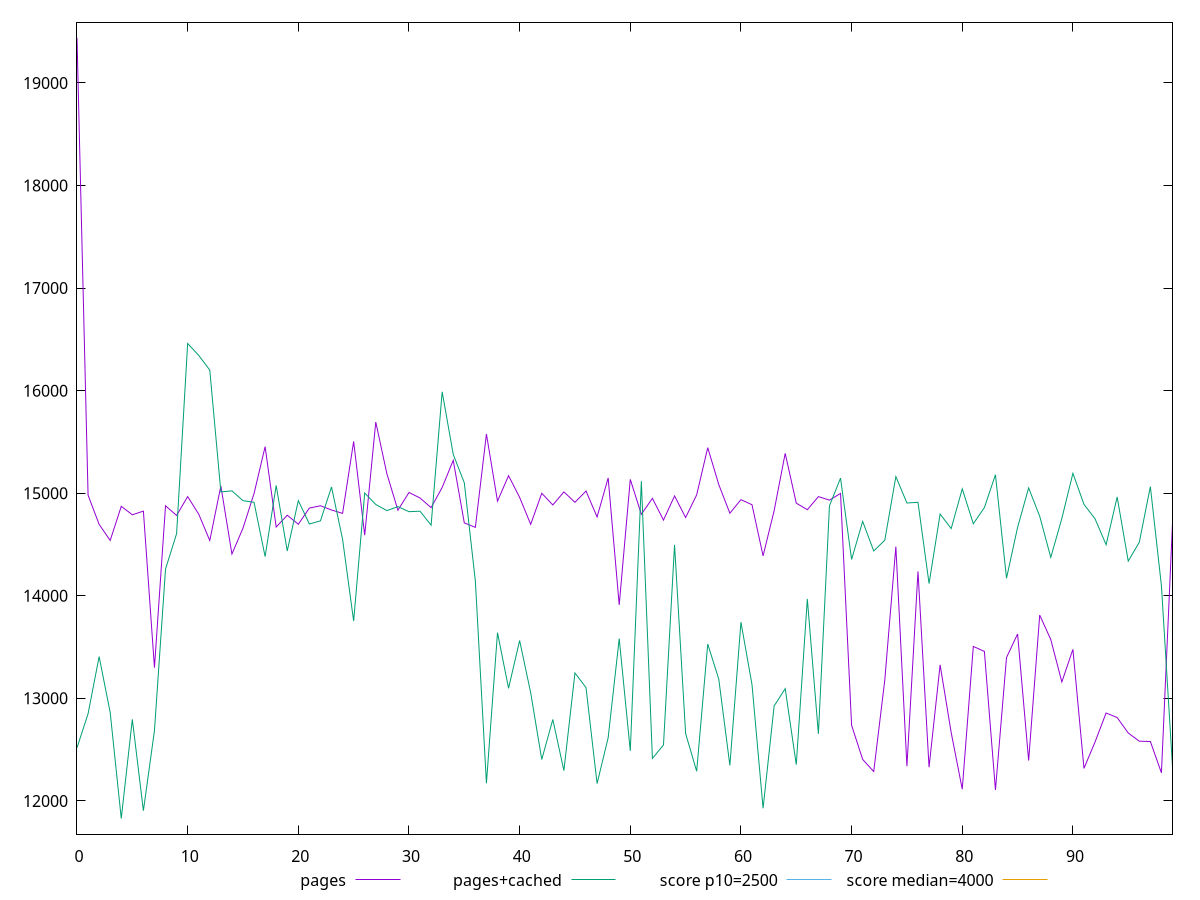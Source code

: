 reset

$pages <<EOF
0 19438.5855
1 14980.998500000002
2 14696.155499999997
3 14539.704500000003
4 14871.950499999997
5 14789.792999999998
6 14825.286999999997
7 13299.622
8 14877.333500000002
9 14783.234500000004
10 14967.074499999999
11 14795.638500000003
12 14538.8795
13 15070.363499999996
14 14407.118999999999
15 14659.239499999996
16 14997.218
17 15453.9975
18 14670.226999999999
19 14785.252999999997
20 14697.331000000002
21 14855.166999999998
22 14877.615000000002
23 14836.521999999997
24 14803.509499999998
25 15504.784500000002
26 14590.690999999999
27 15693.6015
28 15191.420500000004
29 14833.893000000004
30 15007.031500000001
31 14953.534000000003
32 14859.305500000002
33 15055.916999999998
34 15320.743500000002
35 14710.537499999999
36 14667.352999999997
37 15577.143500000002
38 14922.489499999998
39 15170.892000000003
40 14959.1795
41 14696.451500000003
42 14999.293500000002
43 14885.406499999997
44 15012.869
45 14911.065499999997
46 15021.130500000001
47 14768.327
48 15148.582500000002
49 13911.071000000002
50 15134.607
51 14794.683999999997
52 14950.145
53 14737.6405
54 14973.352499999997
55 14763.105999999996
56 14984.023500000003
57 15443.870500000003
58 15083.152000000002
59 14804.958
60 14937.047
61 14887.549999999997
62 14389.113
63 14830.039999999999
64 15388.6615
65 14903.0845
66 14839.117499999997
67 14966.910499999998
68 14932.5245
69 14997.579999999998
70 12737.668999999998
71 12405.125
72 12286.385000000002
73 13178.850499999997
74 14478.917999999998
75 12338.465
76 14237.198
77 12328.622000000001
78 13326.756999999998
79 12666.590500000002
80 12114.713499999998
81 13506.207000000002
82 13457.2835
83 12106.881000000001
84 13398.262999999999
85 13627.811000000002
86 12394.405
87 13811.583999999995
88 13573.700499999999
89 13160.128499999999
90 13477.7425
91 12317.7
92 12574.892499999998
93 12857.216
94 12812.943499999998
95 12662.383499999996
96 12582.346000000001
97 12579.567000000003
98 12274.325999999997
99 14705.691000000003
EOF

$pagesCached <<EOF
0 12518.549
1 12849.877
2 13407.219999999998
3 12862.026999999998
4 11828.665
5 12795.965000000002
6 11904.907000000001
7 12685.9025
8 14260.549500000001
9 14605.433
10 16459.468999999997
11 16343.161500000004
12 16200.251999999999
13 15012.546
14 15022.709000000003
15 14927.428499999998
16 14911.440999999999
17 14381.857999999997
18 15076.051000000003
19 14436.520000000002
20 14927.8705
21 14700.046999999997
22 14730.426499999998
23 15060.8255
24 14551.014000000003
25 13753.853000000005
26 15001.816000000003
27 14890.292
28 14830.467499999999
29 14869.224499999997
30 14819.9065
31 14824.581999999999
32 14688.724999999999
33 15988.501499999998
34 15378.925000000007
35 15101.596500000001
36 14143.664
37 12172.332999999999
38 13640.324
39 13098.381000000001
40 13564.121000000001
41 13053.876500000002
42 12404.113500000003
43 12794.5635
44 12295.563000000002
45 13247.858
46 13104.735000000004
47 12169.081499999998
48 12615.209999999997
49 13582.217999999997
50 12487.969000000001
51 15116.196999999998
52 12414.247999999996
53 12546.092999999997
54 14496.8225
55 12657.281499999997
56 12289.4415
57 13529.947500000002
58 13185.6005
59 12346.172000000002
60 13742.626
61 13133.7985
62 11928.157
63 12926.124000000002
64 13094.962499999994
65 12353.821500000002
66 13969.274000000001
67 12654.255
68 14876.653999999999
69 15147.251
70 14354.341
71 14725.355
72 14437.179499999998
73 14541.443
74 15161.77
75 14904.45
76 14911.403500000004
77 14119.208999999999
78 14796.452999999998
79 14655.1525
80 15042.617500000002
81 14701.947500000002
82 14860.113000000001
83 15180.058500000003
84 14171.014
85 14666.680000000002
86 15051.731
87 14774.9425
88 14374.338999999998
89 14753.518500000002
90 15194.207500000002
91 14891.108999999999
92 14750.802500000002
93 14497.818500000001
94 14963.609500000006
95 14337.830999999998
96 14522.434
97 15064.539000000004
98 14097.256000000001
99 12333.293000000003
EOF

set key outside below
set xrange [0:99]
set yrange [11676.46659:19590.783910000002]
set trange [11676.46659:19590.783910000002]
set terminal svg size 640, 520 enhanced background rgb 'white'
set output "reprap/largest-contentful-paint/comparison/line/0_vs_1.svg"

plot $pages title "pages" with line, \
     $pagesCached title "pages+cached" with line, \
     2500 title "score p10=2500", \
     4000 title "score median=4000"

reset
